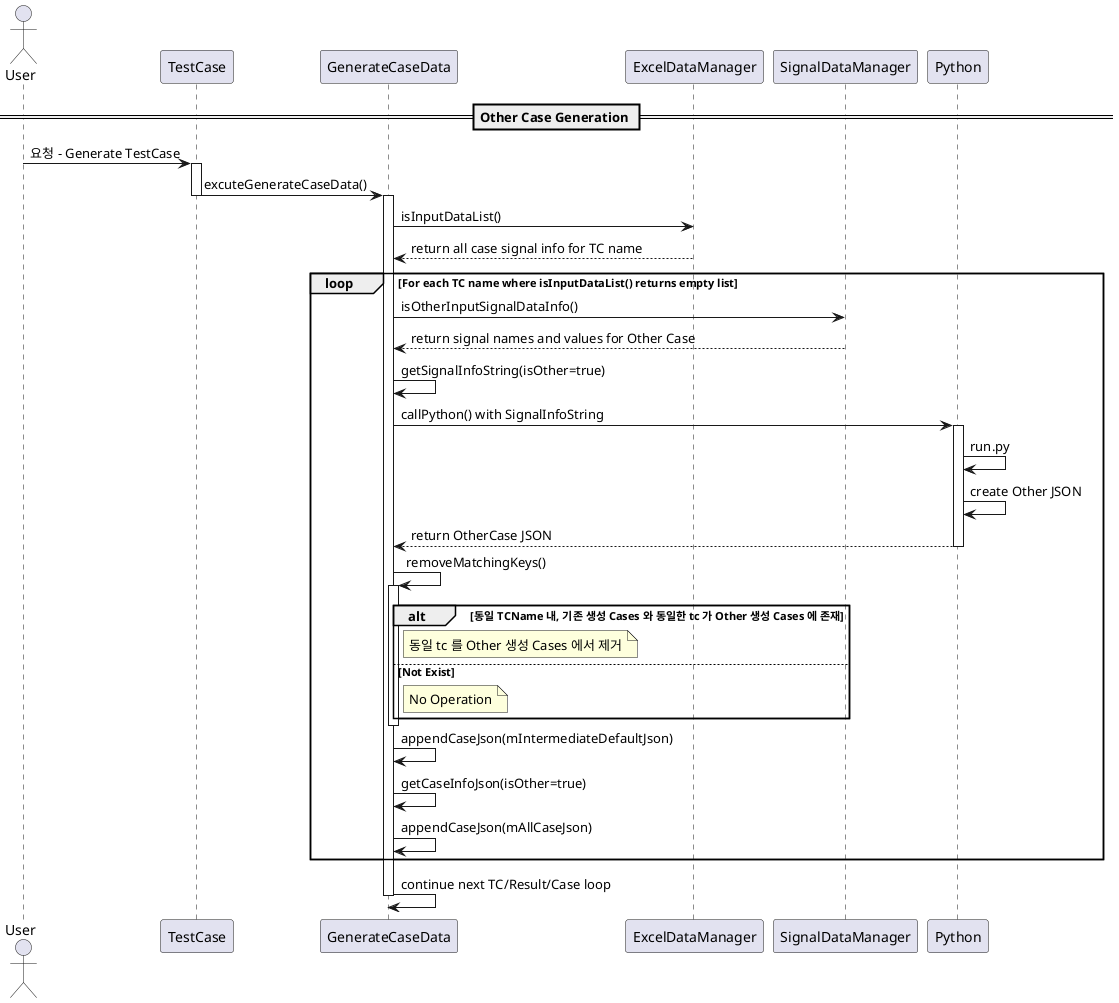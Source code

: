 @startuml

actor User order 10

participant TestCase order 20
participant GenerateCaseData order 30
participant ExcelDataManager order 40
participant SignalDataManager order 50
participant Python order 60

== Other Case Generation ==

User -> TestCase : 요청 - Generate TestCase

activate TestCase
TestCase -> GenerateCaseData : excuteGenerateCaseData()
deactivate TestCase

activate GenerateCaseData

GenerateCaseData -> ExcelDataManager : isInputDataList()
ExcelDataManager --> GenerateCaseData : return all case signal info for TC name

loop For each TC name where isInputDataList() returns empty list
    GenerateCaseData -> SignalDataManager : isOtherInputSignalDataInfo()
    SignalDataManager --> GenerateCaseData : return signal names and values for Other Case
    GenerateCaseData -> GenerateCaseData : getSignalInfoString(isOther=true)

    GenerateCaseData -> Python : callPython() with SignalInfoString
    activate Python
    Python -> Python : run.py
    Python -> Python : create Other JSON
    Python --> GenerateCaseData : return OtherCase JSON
    deactivate Python

    GenerateCaseData -> GenerateCaseData : removeMatchingKeys()
    activate GenerateCaseData
    alt 동일 TCName 내, 기존 생성 Cases 와 동일한 tc 가 Other 생성 Cases 에 존재
        note right of GenerateCaseData
            동일 tc 를 Other 생성 Cases 에서 제거
        end note
    else Not Exist
        note right of GenerateCaseData : No Operation
    end
    deactivate GenerateCaseData
    GenerateCaseData -> GenerateCaseData : appendCaseJson(mIntermediateDefaultJson)
    GenerateCaseData -> GenerateCaseData : getCaseInfoJson(isOther=true)
    GenerateCaseData -> GenerateCaseData : appendCaseJson(mAllCaseJson)
end

GenerateCaseData -> GenerateCaseData : continue next TC/Result/Case loop

deactivate GenerateCaseData

@enduml